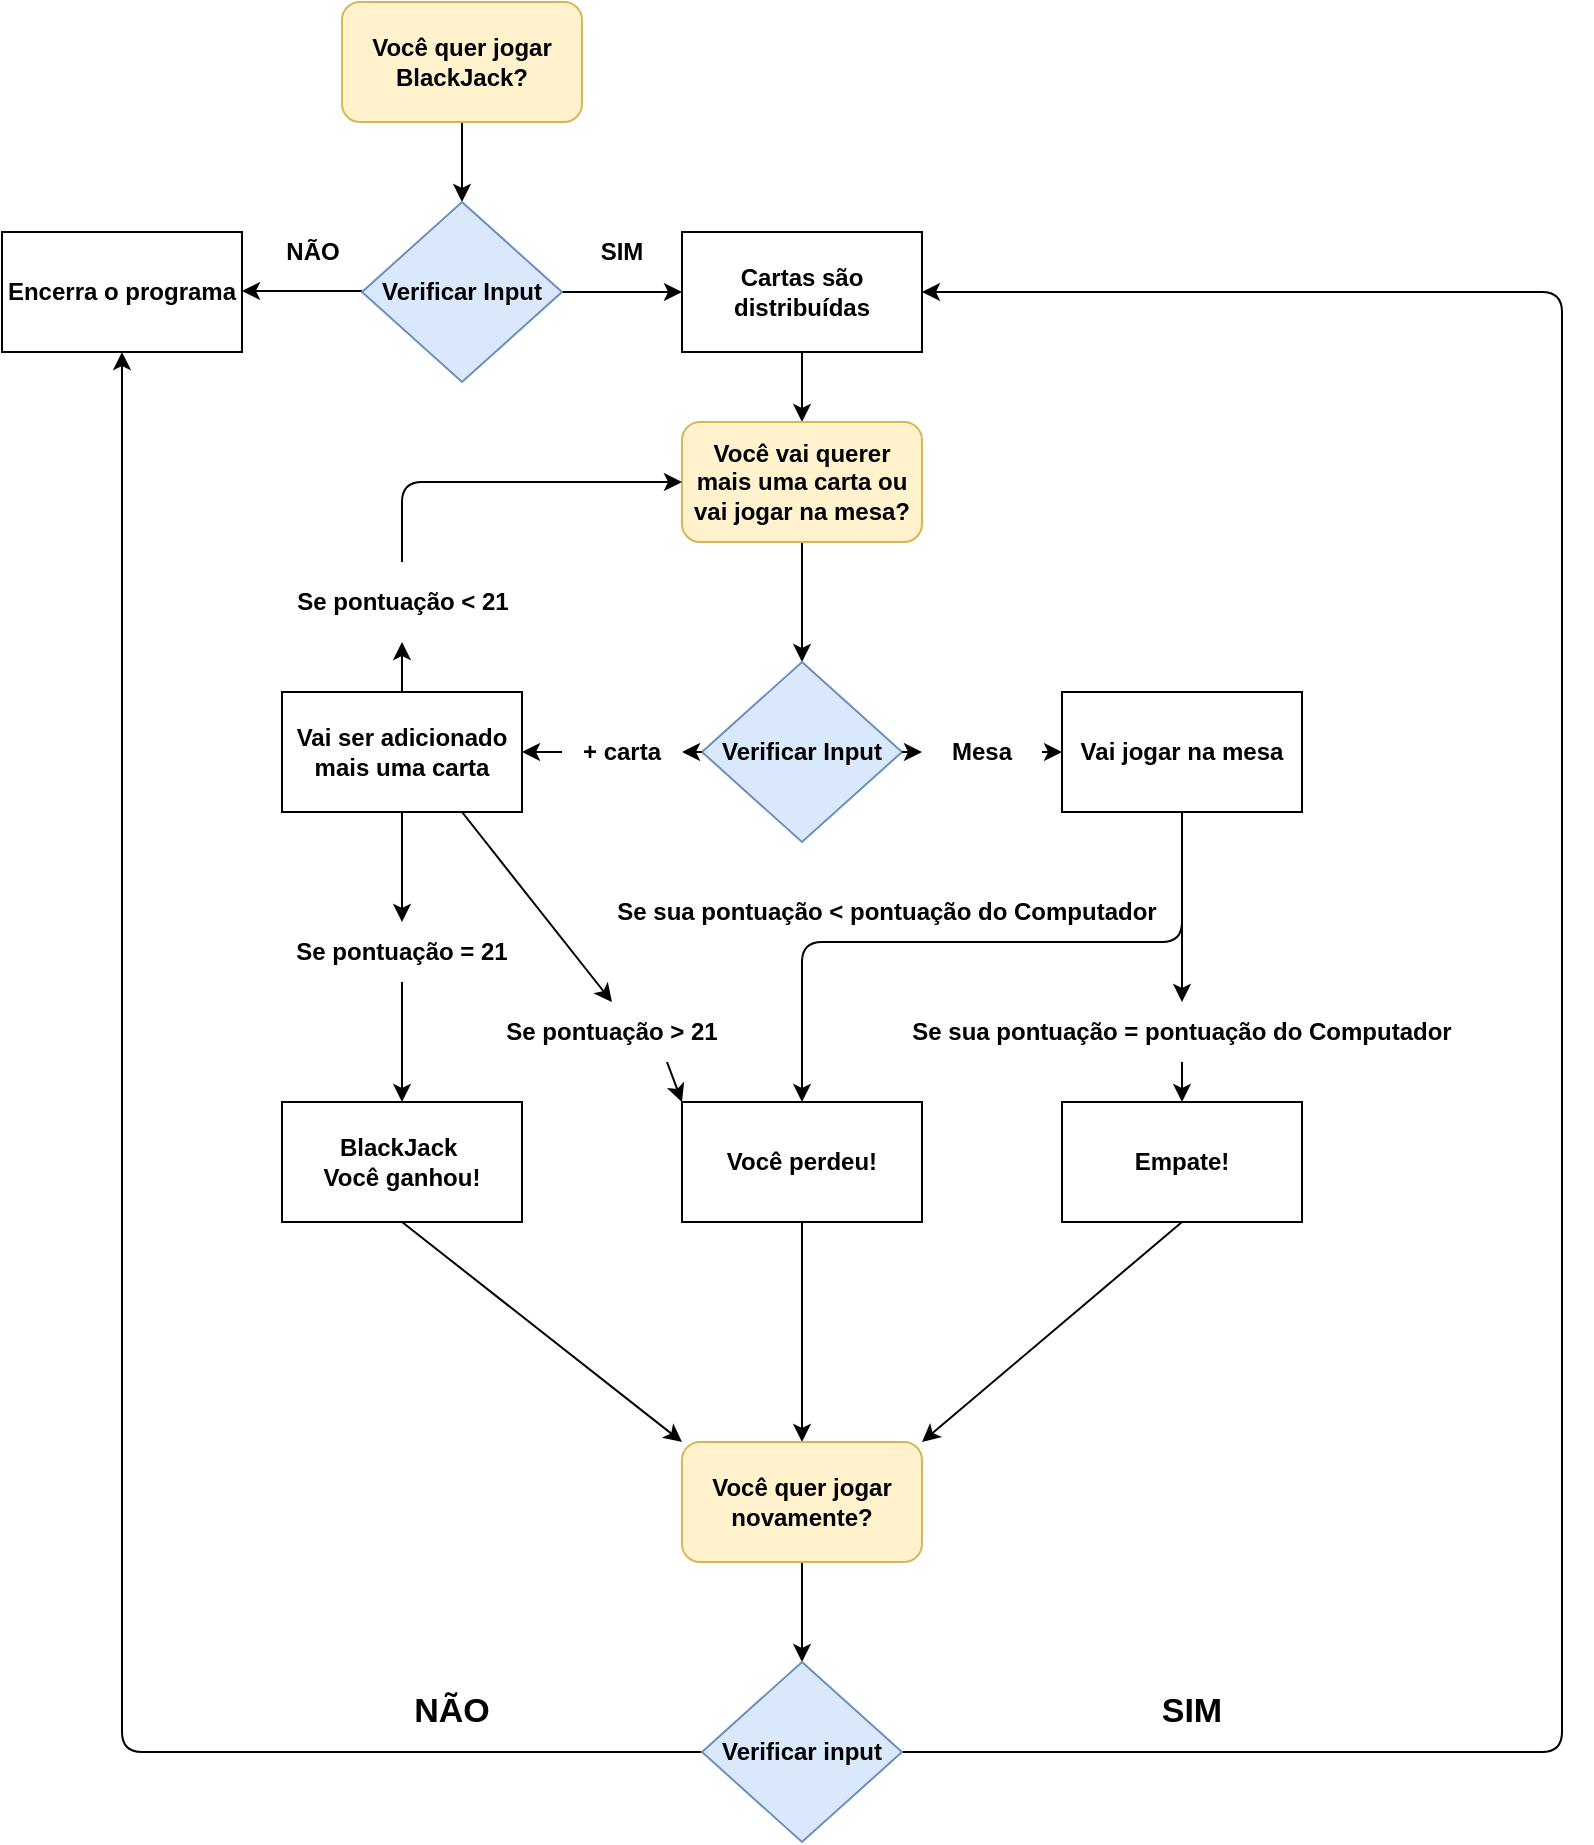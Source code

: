 <mxfile>
    <diagram id="A2zkWEs2QH2SerGRpNNg" name="Page-1">
        <mxGraphModel dx="732" dy="563" grid="1" gridSize="10" guides="1" tooltips="1" connect="1" arrows="1" fold="1" page="1" pageScale="1" pageWidth="850" pageHeight="1100" background="#FFFFFF" math="0" shadow="0">
            <root>
                <mxCell id="0"/>
                <mxCell id="1" parent="0"/>
                <mxCell id="5" style="edgeStyle=none;html=1;entryX=1;entryY=0.5;entryDx=0;entryDy=0;exitX=0;exitY=0.5;exitDx=0;exitDy=0;" edge="1" parent="1">
                    <mxGeometry relative="1" as="geometry">
                        <mxPoint x="280" y="254.5" as="sourcePoint"/>
                        <mxPoint x="220" y="254.5" as="targetPoint"/>
                    </mxGeometry>
                </mxCell>
                <mxCell id="30" style="edgeStyle=none;html=1;exitX=0.5;exitY=1;exitDx=0;exitDy=0;entryX=0.5;entryY=0;entryDx=0;entryDy=0;" edge="1" parent="1" target="17">
                    <mxGeometry relative="1" as="geometry">
                        <mxPoint x="330" y="170" as="sourcePoint"/>
                    </mxGeometry>
                </mxCell>
                <mxCell id="3" value="&lt;b&gt;Encerra o programa&lt;/b&gt;" style="rounded=0;whiteSpace=wrap;html=1;" vertex="1" parent="1">
                    <mxGeometry x="100" y="225" width="120" height="60" as="geometry"/>
                </mxCell>
                <mxCell id="28" style="edgeStyle=none;html=1;exitX=1;exitY=0.5;exitDx=0;exitDy=0;entryX=0;entryY=0.5;entryDx=0;entryDy=0;" edge="1" parent="1" source="17" target="27">
                    <mxGeometry relative="1" as="geometry"/>
                </mxCell>
                <mxCell id="17" value="&lt;b&gt;Verificar Input&lt;/b&gt;" style="rhombus;whiteSpace=wrap;html=1;fillColor=#dae8fc;strokeColor=#6c8ebf;" vertex="1" parent="1">
                    <mxGeometry x="280" y="210" width="100" height="90" as="geometry"/>
                </mxCell>
                <mxCell id="19" value="&lt;b&gt;NÃO&lt;/b&gt;" style="text;html=1;align=center;verticalAlign=middle;resizable=0;points=[];autosize=1;strokeColor=none;fillColor=none;" vertex="1" parent="1">
                    <mxGeometry x="230" y="220" width="50" height="30" as="geometry"/>
                </mxCell>
                <mxCell id="36" style="edgeStyle=none;html=1;exitX=0.5;exitY=1;exitDx=0;exitDy=0;entryX=0.5;entryY=0;entryDx=0;entryDy=0;" edge="1" parent="1" source="27" target="35">
                    <mxGeometry relative="1" as="geometry"/>
                </mxCell>
                <mxCell id="27" value="&lt;b&gt;Cartas são distribuídas&lt;/b&gt;" style="rounded=0;whiteSpace=wrap;html=1;" vertex="1" parent="1">
                    <mxGeometry x="440" y="225" width="120" height="60" as="geometry"/>
                </mxCell>
                <mxCell id="29" value="&lt;b&gt;SIM&lt;/b&gt;" style="text;html=1;align=center;verticalAlign=middle;whiteSpace=wrap;rounded=0;" vertex="1" parent="1">
                    <mxGeometry x="380" y="220" width="60" height="30" as="geometry"/>
                </mxCell>
                <mxCell id="34" value="&lt;b&gt;Você quer jogar BlackJack?&lt;/b&gt;" style="rounded=1;whiteSpace=wrap;html=1;fillColor=#fff2cc;strokeColor=#d6b656;" vertex="1" parent="1">
                    <mxGeometry x="270" y="110" width="120" height="60" as="geometry"/>
                </mxCell>
                <mxCell id="39" style="edgeStyle=none;html=1;exitX=0.5;exitY=1;exitDx=0;exitDy=0;entryX=0.5;entryY=0;entryDx=0;entryDy=0;" edge="1" parent="1" source="35" target="38">
                    <mxGeometry relative="1" as="geometry"/>
                </mxCell>
                <mxCell id="35" value="&lt;b&gt;Você vai querer mais uma carta ou vai jogar na mesa?&lt;/b&gt;" style="rounded=1;whiteSpace=wrap;html=1;fillColor=#fff2cc;strokeColor=#d6b656;" vertex="1" parent="1">
                    <mxGeometry x="440" y="320" width="120" height="60" as="geometry"/>
                </mxCell>
                <mxCell id="41" style="edgeStyle=none;html=1;entryX=1;entryY=0.5;entryDx=0;entryDy=0;" edge="1" parent="1" source="46" target="40">
                    <mxGeometry relative="1" as="geometry"/>
                </mxCell>
                <mxCell id="48" style="edgeStyle=none;html=1;entryX=0;entryY=0.5;entryDx=0;entryDy=0;" edge="1" parent="1" source="49" target="47">
                    <mxGeometry relative="1" as="geometry"/>
                </mxCell>
                <mxCell id="38" value="&lt;b&gt;Verificar Input&lt;/b&gt;" style="rhombus;whiteSpace=wrap;html=1;fillColor=#dae8fc;strokeColor=#6c8ebf;" vertex="1" parent="1">
                    <mxGeometry x="450" y="440" width="100" height="90" as="geometry"/>
                </mxCell>
                <mxCell id="42" style="edgeStyle=none;html=1;entryX=0;entryY=0.5;entryDx=0;entryDy=0;exitX=0.5;exitY=0;exitDx=0;exitDy=0;" edge="1" parent="1" source="45" target="35">
                    <mxGeometry relative="1" as="geometry">
                        <Array as="points">
                            <mxPoint x="300" y="350"/>
                        </Array>
                    </mxGeometry>
                </mxCell>
                <mxCell id="53" style="edgeStyle=none;html=1;exitX=0.5;exitY=1;exitDx=0;exitDy=0;entryX=0.5;entryY=0;entryDx=0;entryDy=0;" edge="1" parent="1" source="54" target="51">
                    <mxGeometry relative="1" as="geometry"/>
                </mxCell>
                <mxCell id="67" style="edgeStyle=none;html=1;entryX=0;entryY=0;entryDx=0;entryDy=0;exitX=0.75;exitY=1;exitDx=0;exitDy=0;" edge="1" parent="1" source="68" target="50">
                    <mxGeometry relative="1" as="geometry"/>
                </mxCell>
                <mxCell id="40" value="&lt;b&gt;Vai ser adicionado mais uma carta&lt;/b&gt;" style="rounded=0;whiteSpace=wrap;html=1;" vertex="1" parent="1">
                    <mxGeometry x="240" y="455" width="120" height="60" as="geometry"/>
                </mxCell>
                <mxCell id="56" style="edgeStyle=none;html=1;exitX=0.5;exitY=1;exitDx=0;exitDy=0;entryX=0.5;entryY=0;entryDx=0;entryDy=0;" edge="1" parent="1" source="47" target="50">
                    <mxGeometry relative="1" as="geometry">
                        <Array as="points">
                            <mxPoint x="690" y="580"/>
                            <mxPoint x="500" y="580"/>
                        </Array>
                    </mxGeometry>
                </mxCell>
                <mxCell id="47" value="&lt;b&gt;Vai jogar na mesa&lt;/b&gt;" style="rounded=0;whiteSpace=wrap;html=1;" vertex="1" parent="1">
                    <mxGeometry x="630" y="455" width="120" height="60" as="geometry"/>
                </mxCell>
                <mxCell id="75" style="edgeStyle=none;html=1;exitX=0.5;exitY=1;exitDx=0;exitDy=0;entryX=0.5;entryY=0;entryDx=0;entryDy=0;" edge="1" parent="1" source="50" target="73">
                    <mxGeometry relative="1" as="geometry"/>
                </mxCell>
                <mxCell id="50" value="&lt;b&gt;Você perdeu!&lt;/b&gt;" style="rounded=0;whiteSpace=wrap;html=1;" vertex="1" parent="1">
                    <mxGeometry x="440" y="660" width="120" height="60" as="geometry"/>
                </mxCell>
                <mxCell id="74" style="edgeStyle=none;html=1;exitX=0.5;exitY=1;exitDx=0;exitDy=0;entryX=0;entryY=0;entryDx=0;entryDy=0;" edge="1" parent="1" source="51" target="73">
                    <mxGeometry relative="1" as="geometry"/>
                </mxCell>
                <mxCell id="51" value="&lt;b&gt;BlackJack&amp;nbsp;&lt;/b&gt;&lt;div&gt;&lt;b&gt;Você ganhou!&lt;/b&gt;&lt;/div&gt;" style="rounded=0;whiteSpace=wrap;html=1;" vertex="1" parent="1">
                    <mxGeometry x="240" y="660" width="120" height="60" as="geometry"/>
                </mxCell>
                <mxCell id="76" style="edgeStyle=none;html=1;exitX=0.5;exitY=1;exitDx=0;exitDy=0;entryX=1;entryY=0;entryDx=0;entryDy=0;" edge="1" parent="1" source="52" target="73">
                    <mxGeometry relative="1" as="geometry"/>
                </mxCell>
                <mxCell id="52" value="&lt;b&gt;Empate!&lt;/b&gt;" style="rounded=0;whiteSpace=wrap;html=1;" vertex="1" parent="1">
                    <mxGeometry x="630" y="660" width="120" height="60" as="geometry"/>
                </mxCell>
                <mxCell id="58" style="edgeStyle=none;html=1;" edge="1" parent="1" source="60" target="52">
                    <mxGeometry relative="1" as="geometry">
                        <mxPoint x="690" y="570" as="sourcePoint"/>
                    </mxGeometry>
                </mxCell>
                <mxCell id="57" value="&lt;b&gt;Se sua pontuação &amp;lt; pontuação do Computador&lt;/b&gt;" style="text;html=1;align=center;verticalAlign=middle;whiteSpace=wrap;rounded=0;" vertex="1" parent="1">
                    <mxGeometry x="400" y="550" width="285" height="30" as="geometry"/>
                </mxCell>
                <mxCell id="59" value="" style="edgeStyle=none;html=1;" edge="1" parent="1" target="60">
                    <mxGeometry relative="1" as="geometry">
                        <mxPoint x="690" y="570" as="sourcePoint"/>
                        <mxPoint x="690" y="660" as="targetPoint"/>
                    </mxGeometry>
                </mxCell>
                <mxCell id="60" value="&lt;b&gt;Se sua pontuação = pontuação do Computador&lt;/b&gt;" style="text;html=1;align=center;verticalAlign=middle;whiteSpace=wrap;rounded=0;" vertex="1" parent="1">
                    <mxGeometry x="485" y="610" width="410" height="30" as="geometry"/>
                </mxCell>
                <mxCell id="62" value="" style="edgeStyle=none;html=1;exitX=0.5;exitY=1;exitDx=0;exitDy=0;entryX=0.5;entryY=0;entryDx=0;entryDy=0;" edge="1" parent="1" source="40" target="54">
                    <mxGeometry relative="1" as="geometry">
                        <mxPoint x="300" y="515" as="sourcePoint"/>
                        <mxPoint x="300" y="660" as="targetPoint"/>
                    </mxGeometry>
                </mxCell>
                <mxCell id="54" value="&lt;b&gt;Se pontuação = 21&lt;/b&gt;" style="text;html=1;align=center;verticalAlign=middle;whiteSpace=wrap;rounded=0;" vertex="1" parent="1">
                    <mxGeometry x="240" y="570" width="120" height="30" as="geometry"/>
                </mxCell>
                <mxCell id="63" value="" style="edgeStyle=none;html=1;entryX=1;entryY=0.5;entryDx=0;entryDy=0;" edge="1" parent="1" source="38" target="46">
                    <mxGeometry relative="1" as="geometry">
                        <mxPoint x="450" y="485" as="sourcePoint"/>
                        <mxPoint x="360" y="485" as="targetPoint"/>
                    </mxGeometry>
                </mxCell>
                <mxCell id="46" value="&lt;b&gt;+ carta&lt;/b&gt;" style="text;html=1;align=center;verticalAlign=middle;whiteSpace=wrap;rounded=0;" vertex="1" parent="1">
                    <mxGeometry x="380" y="470" width="60" height="30" as="geometry"/>
                </mxCell>
                <mxCell id="64" value="" style="edgeStyle=none;html=1;entryX=0;entryY=0.5;entryDx=0;entryDy=0;" edge="1" parent="1" source="38" target="49">
                    <mxGeometry relative="1" as="geometry">
                        <mxPoint x="550" y="485" as="sourcePoint"/>
                        <mxPoint x="630" y="485" as="targetPoint"/>
                    </mxGeometry>
                </mxCell>
                <mxCell id="49" value="&lt;b&gt;Mesa&lt;/b&gt;" style="text;html=1;align=center;verticalAlign=middle;whiteSpace=wrap;rounded=0;" vertex="1" parent="1">
                    <mxGeometry x="560" y="470" width="60" height="30" as="geometry"/>
                </mxCell>
                <mxCell id="69" value="" style="edgeStyle=none;html=1;entryX=0.5;entryY=0;entryDx=0;entryDy=0;exitX=0.75;exitY=1;exitDx=0;exitDy=0;" edge="1" parent="1" source="40" target="68">
                    <mxGeometry relative="1" as="geometry">
                        <mxPoint x="330" y="515" as="sourcePoint"/>
                        <mxPoint x="440" y="660" as="targetPoint"/>
                    </mxGeometry>
                </mxCell>
                <mxCell id="68" value="&lt;b&gt;Se pontuação &amp;gt; 21&lt;/b&gt;" style="text;html=1;align=center;verticalAlign=middle;whiteSpace=wrap;rounded=0;" vertex="1" parent="1">
                    <mxGeometry x="350" y="610" width="110" height="30" as="geometry"/>
                </mxCell>
                <mxCell id="70" value="" style="edgeStyle=none;html=1;entryX=0.5;entryY=1;entryDx=0;entryDy=0;" edge="1" parent="1" source="40" target="45">
                    <mxGeometry relative="1" as="geometry">
                        <mxPoint x="300" y="455" as="sourcePoint"/>
                        <mxPoint x="440" y="350" as="targetPoint"/>
                        <Array as="points"/>
                    </mxGeometry>
                </mxCell>
                <mxCell id="45" value="&lt;b&gt;Se pontuação &amp;lt; 21&lt;/b&gt;" style="text;html=1;align=center;verticalAlign=middle;whiteSpace=wrap;rounded=0;strokeColor=none;" vertex="1" parent="1">
                    <mxGeometry x="217.5" y="390" width="165" height="40" as="geometry"/>
                </mxCell>
                <mxCell id="78" style="edgeStyle=none;html=1;exitX=0.5;exitY=1;exitDx=0;exitDy=0;entryX=0.5;entryY=0;entryDx=0;entryDy=0;" edge="1" parent="1" source="73" target="77">
                    <mxGeometry relative="1" as="geometry"/>
                </mxCell>
                <mxCell id="73" value="&lt;b&gt;Você quer jogar novamente?&lt;/b&gt;" style="rounded=1;whiteSpace=wrap;html=1;fillColor=#fff2cc;strokeColor=#d6b656;" vertex="1" parent="1">
                    <mxGeometry x="440" y="830" width="120" height="60" as="geometry"/>
                </mxCell>
                <mxCell id="79" style="edgeStyle=none;html=1;exitX=0;exitY=0.5;exitDx=0;exitDy=0;entryX=0.5;entryY=1;entryDx=0;entryDy=0;" edge="1" parent="1" source="77" target="3">
                    <mxGeometry relative="1" as="geometry">
                        <mxPoint x="80" y="980" as="targetPoint"/>
                        <Array as="points">
                            <mxPoint x="160" y="985"/>
                        </Array>
                    </mxGeometry>
                </mxCell>
                <mxCell id="82" style="edgeStyle=none;html=1;exitX=1;exitY=0.5;exitDx=0;exitDy=0;entryX=1;entryY=0.5;entryDx=0;entryDy=0;" edge="1" parent="1" source="77" target="27">
                    <mxGeometry relative="1" as="geometry">
                        <Array as="points">
                            <mxPoint x="880" y="985"/>
                            <mxPoint x="880" y="255"/>
                        </Array>
                    </mxGeometry>
                </mxCell>
                <mxCell id="77" value="&lt;b&gt;Verificar input&lt;/b&gt;" style="rhombus;whiteSpace=wrap;html=1;fillColor=#dae8fc;strokeColor=#6c8ebf;" vertex="1" parent="1">
                    <mxGeometry x="450" y="940" width="100" height="90" as="geometry"/>
                </mxCell>
                <mxCell id="80" value="&lt;font style=&quot;font-size: 17px;&quot;&gt;&lt;b&gt;NÃO&lt;/b&gt;&lt;/font&gt;" style="text;html=1;align=center;verticalAlign=middle;whiteSpace=wrap;rounded=0;" vertex="1" parent="1">
                    <mxGeometry x="280" y="950" width="90" height="30" as="geometry"/>
                </mxCell>
                <mxCell id="83" value="&lt;span style=&quot;font-size: 17px;&quot;&gt;&lt;b&gt;SIM&lt;/b&gt;&lt;/span&gt;" style="text;html=1;align=center;verticalAlign=middle;whiteSpace=wrap;rounded=0;" vertex="1" parent="1">
                    <mxGeometry x="650" y="950" width="90" height="30" as="geometry"/>
                </mxCell>
            </root>
        </mxGraphModel>
    </diagram>
</mxfile>